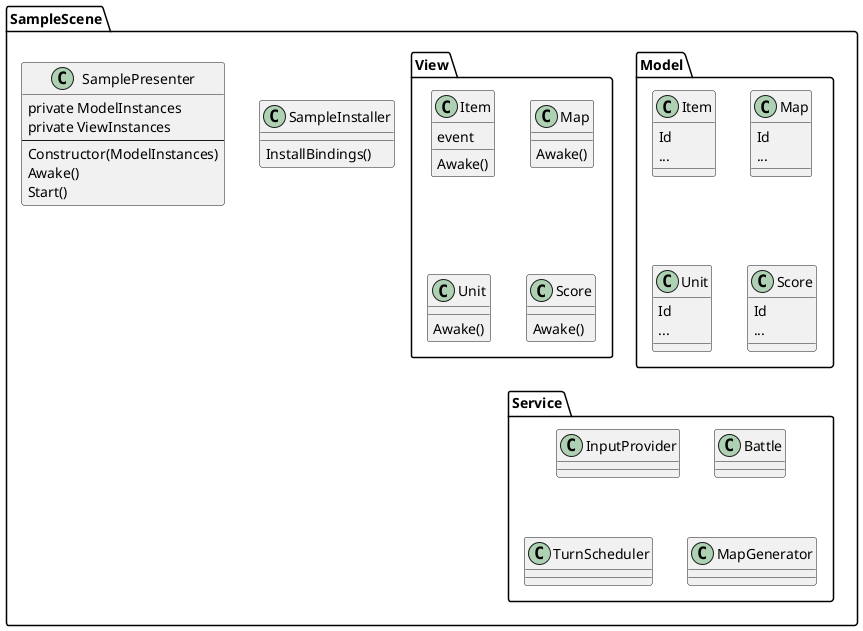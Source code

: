 @startuml Sample

namespace SampleScene{

    class SampleInstaller{
        InstallBindings()
    }

    class SamplePresenter{
            private ModelInstances
            private ViewInstances
            --
            Constructor(ModelInstances)
            Awake()
            Start()
    }

    namespace Model{
        class Item{
            Id
            ...
        }
        class Map{
            Id
            ...
        }
        class Unit{
            Id
            ...
        }
        class Score{
            Id
            ...
        }
    }

    namespace View{
        class Item{
            Awake()
            event
        }
        class Map{
            Awake()
        }
        class Unit{
            Awake()
        }
        class Score{
            Awake()
        }
    }

    namespace Service{
        class InputProvider{}
        class Battle{}
        class TurnScheduler{}
        class MapGenerator{}
    }

}

@enduml